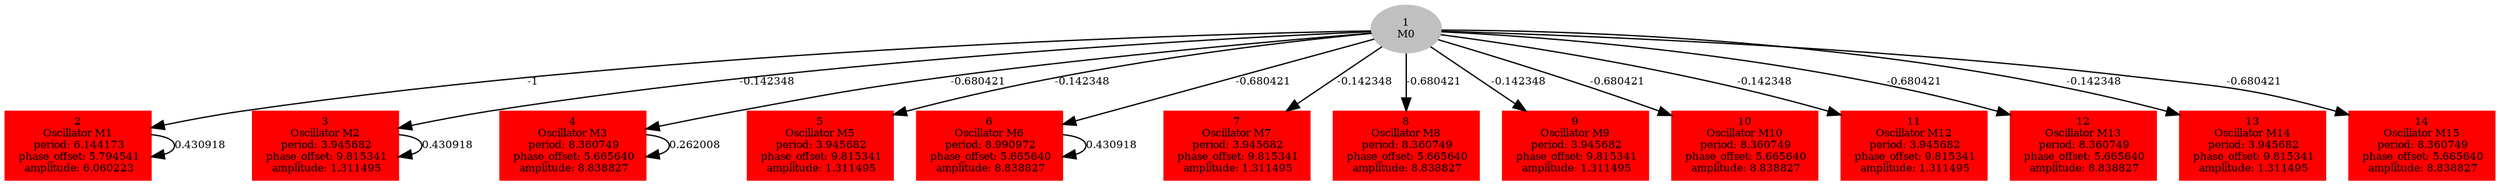  digraph g{ forcelabels=true;
1[label=<1<BR/>M0>,color="grey",style=filled,fontsize=8];
2 [label=<2<BR />Oscillator M1<BR /> period: 6.144173<BR /> phase_offset: 5.794541<BR /> amplitude: 6.060223>, shape=box,color=red,style=filled,fontsize=8];3 [label=<3<BR />Oscillator M2<BR /> period: 3.945682<BR /> phase_offset: 9.815341<BR /> amplitude: 1.311495>, shape=box,color=red,style=filled,fontsize=8];4 [label=<4<BR />Oscillator M3<BR /> period: 8.360749<BR /> phase_offset: 5.665640<BR /> amplitude: 8.838827>, shape=box,color=red,style=filled,fontsize=8];5 [label=<5<BR />Oscillator M5<BR /> period: 3.945682<BR /> phase_offset: 9.815341<BR /> amplitude: 1.311495>, shape=box,color=red,style=filled,fontsize=8];6 [label=<6<BR />Oscillator M6<BR /> period: 8.990972<BR /> phase_offset: 5.665640<BR /> amplitude: 8.838827>, shape=box,color=red,style=filled,fontsize=8];7 [label=<7<BR />Oscillator M7<BR /> period: 3.945682<BR /> phase_offset: 9.815341<BR /> amplitude: 1.311495>, shape=box,color=red,style=filled,fontsize=8];8 [label=<8<BR />Oscillator M8<BR /> period: 8.360749<BR /> phase_offset: 5.665640<BR /> amplitude: 8.838827>, shape=box,color=red,style=filled,fontsize=8];9 [label=<9<BR />Oscillator M9<BR /> period: 3.945682<BR /> phase_offset: 9.815341<BR /> amplitude: 1.311495>, shape=box,color=red,style=filled,fontsize=8];10 [label=<10<BR />Oscillator M10<BR /> period: 8.360749<BR /> phase_offset: 5.665640<BR /> amplitude: 8.838827>, shape=box,color=red,style=filled,fontsize=8];11 [label=<11<BR />Oscillator M12<BR /> period: 3.945682<BR /> phase_offset: 9.815341<BR /> amplitude: 1.311495>, shape=box,color=red,style=filled,fontsize=8];12 [label=<12<BR />Oscillator M13<BR /> period: 8.360749<BR /> phase_offset: 5.665640<BR /> amplitude: 8.838827>, shape=box,color=red,style=filled,fontsize=8];13 [label=<13<BR />Oscillator M14<BR /> period: 3.945682<BR /> phase_offset: 9.815341<BR /> amplitude: 1.311495>, shape=box,color=red,style=filled,fontsize=8];14 [label=<14<BR />Oscillator M15<BR /> period: 8.360749<BR /> phase_offset: 5.665640<BR /> amplitude: 8.838827>, shape=box,color=red,style=filled,fontsize=8];1 -> 2[label="-1 ",fontsize="8"];
1 -> 3[label="-0.142348 ",fontsize="8"];
1 -> 4[label="-0.680421 ",fontsize="8"];
1 -> 5[label="-0.142348 ",fontsize="8"];
1 -> 6[label="-0.680421 ",fontsize="8"];
1 -> 7[label="-0.142348 ",fontsize="8"];
1 -> 8[label="-0.680421 ",fontsize="8"];
1 -> 9[label="-0.142348 ",fontsize="8"];
1 -> 10[label="-0.680421 ",fontsize="8"];
1 -> 11[label="-0.142348 ",fontsize="8"];
1 -> 12[label="-0.680421 ",fontsize="8"];
1 -> 13[label="-0.142348 ",fontsize="8"];
1 -> 14[label="-0.680421 ",fontsize="8"];
2 -> 2[label="0.430918 ",fontsize="8"];
3 -> 3[label="0.430918 ",fontsize="8"];
4 -> 4[label="0.262008 ",fontsize="8"];
6 -> 6[label="0.430918 ",fontsize="8"];
 }
